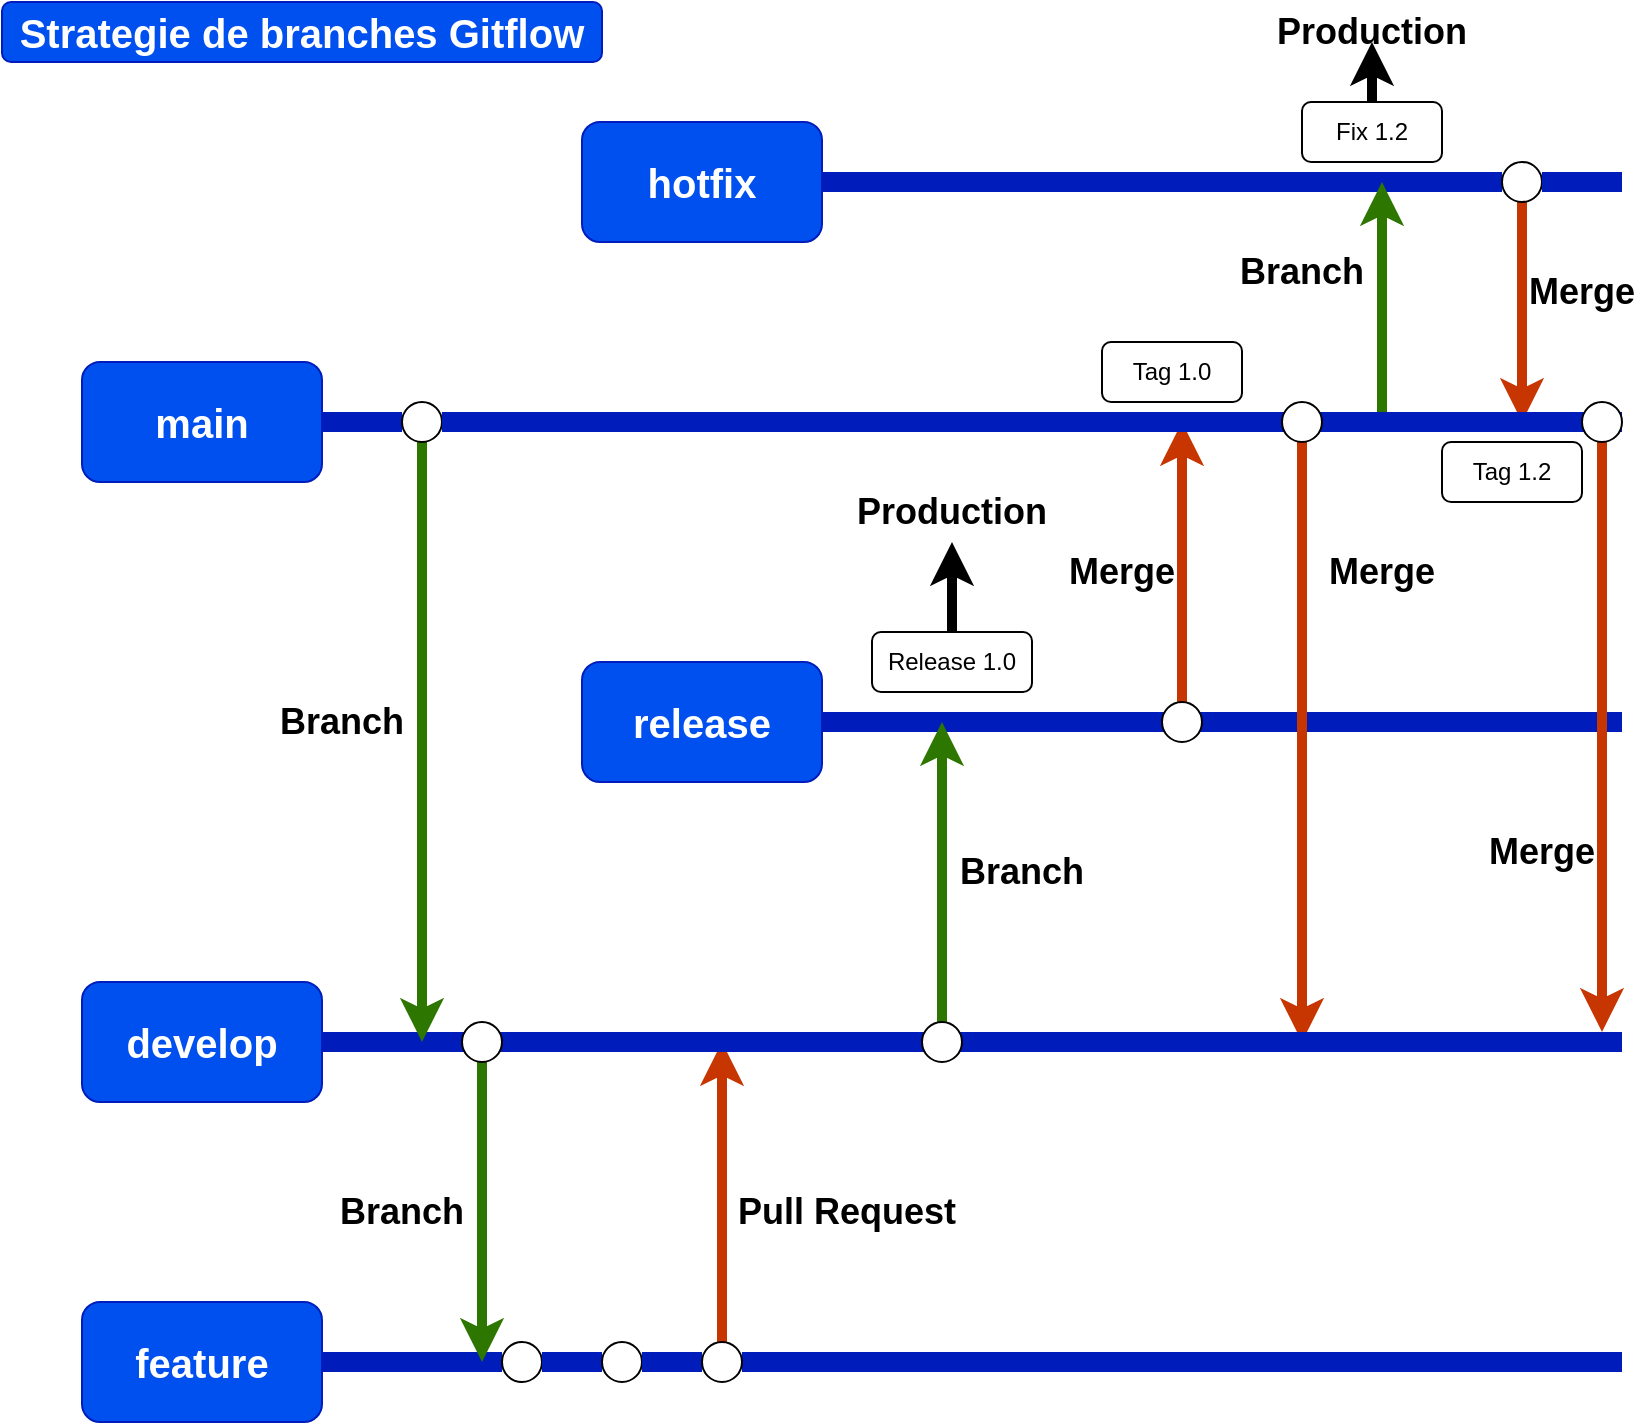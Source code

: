 <mxfile>
    <diagram id="3PKqEbrZAhHm8ldiFUMD" name="Page-1">
        <mxGraphModel dx="1065" dy="745" grid="1" gridSize="10" guides="1" tooltips="1" connect="1" arrows="1" fold="1" page="1" pageScale="1" pageWidth="850" pageHeight="1100" background="#ffffff" math="0" shadow="0">
            <root>
                <mxCell id="0"/>
                <mxCell id="1" parent="0"/>
                <mxCell id="2" value="" style="endArrow=none;html=1;fillColor=#0050ef;strokeColor=#001DBC;strokeWidth=10;startArrow=none;" edge="1" parent="1" source="58" target="3">
                    <mxGeometry width="50" height="50" relative="1" as="geometry">
                        <mxPoint x="810" y="90" as="sourcePoint"/>
                        <mxPoint x="810" as="targetPoint"/>
                    </mxGeometry>
                </mxCell>
                <mxCell id="3" value="hotfix" style="rounded=1;whiteSpace=wrap;html=1;fillColor=#0050ef;fontColor=#ffffff;strokeColor=#001DBC;fontSize=20;fontStyle=1" vertex="1" parent="1">
                    <mxGeometry x="290" y="60" width="120" height="60" as="geometry"/>
                </mxCell>
                <mxCell id="4" value="main" style="rounded=1;whiteSpace=wrap;html=1;fillColor=#0050ef;fontColor=#ffffff;strokeColor=#001DBC;fontSize=20;fontStyle=1" vertex="1" parent="1">
                    <mxGeometry x="40" y="180" width="120" height="60" as="geometry"/>
                </mxCell>
                <mxCell id="5" value="" style="endArrow=none;html=1;fillColor=#0050ef;strokeColor=#001DBC;strokeWidth=10;startArrow=none;" edge="1" target="4" parent="1" source="50">
                    <mxGeometry width="50" height="50" relative="1" as="geometry">
                        <mxPoint x="810" y="210" as="sourcePoint"/>
                        <mxPoint x="810" y="120" as="targetPoint"/>
                    </mxGeometry>
                </mxCell>
                <mxCell id="6" value="release" style="rounded=1;whiteSpace=wrap;html=1;fillColor=#0050ef;fontColor=#ffffff;strokeColor=#001DBC;fontSize=20;fontStyle=1" vertex="1" parent="1">
                    <mxGeometry x="290" y="330" width="120" height="60" as="geometry"/>
                </mxCell>
                <mxCell id="7" value="" style="endArrow=none;html=1;fillColor=#0050ef;strokeColor=#001DBC;strokeWidth=10;" edge="1" target="6" parent="1">
                    <mxGeometry width="50" height="50" relative="1" as="geometry">
                        <mxPoint x="810" y="360" as="sourcePoint"/>
                        <mxPoint x="810" y="280" as="targetPoint"/>
                    </mxGeometry>
                </mxCell>
                <mxCell id="8" value="develop" style="rounded=1;whiteSpace=wrap;html=1;fillColor=#0050ef;fontColor=#ffffff;strokeColor=#001DBC;fontSize=20;fontStyle=1" vertex="1" parent="1">
                    <mxGeometry x="40" y="490" width="120" height="60" as="geometry"/>
                </mxCell>
                <mxCell id="9" value="" style="endArrow=none;html=1;fillColor=#0050ef;strokeColor=#001DBC;strokeWidth=10;startArrow=none;" edge="1" target="8" parent="1" source="53">
                    <mxGeometry width="50" height="50" relative="1" as="geometry">
                        <mxPoint x="810" y="520" as="sourcePoint"/>
                        <mxPoint x="810" y="430" as="targetPoint"/>
                        <Array as="points"/>
                    </mxGeometry>
                </mxCell>
                <mxCell id="10" value="feature" style="rounded=1;whiteSpace=wrap;html=1;fillColor=#0050ef;fontColor=#ffffff;strokeColor=#001DBC;fontSize=20;fontStyle=1" vertex="1" parent="1">
                    <mxGeometry x="40" y="650" width="120" height="60" as="geometry"/>
                </mxCell>
                <mxCell id="11" value="" style="endArrow=none;html=1;strokeWidth=10;fillColor=#0050ef;strokeColor=#001DBC;startArrow=none;" edge="1" target="10" parent="1" source="43">
                    <mxGeometry width="50" height="50" relative="1" as="geometry">
                        <mxPoint x="810" y="680" as="sourcePoint"/>
                        <mxPoint x="800" y="590" as="targetPoint"/>
                    </mxGeometry>
                </mxCell>
                <mxCell id="12" value="Strategie de branches Gitflow" style="text;html=1;strokeColor=#001DBC;fillColor=#0050ef;align=center;verticalAlign=middle;whiteSpace=wrap;rounded=1;fontSize=20;fontColor=#ffffff;fontStyle=1" vertex="1" parent="1">
                    <mxGeometry width="300" height="30" as="geometry"/>
                </mxCell>
                <mxCell id="13" value="" style="endArrow=classic;html=1;fontSize=20;strokeWidth=5;strokeColor=#2D7600;fillColor=#60a917;" edge="1" parent="1">
                    <mxGeometry width="50" height="50" relative="1" as="geometry">
                        <mxPoint x="210" y="210" as="sourcePoint"/>
                        <mxPoint x="210" y="520" as="targetPoint"/>
                        <Array as="points">
                            <mxPoint x="210" y="410"/>
                        </Array>
                    </mxGeometry>
                </mxCell>
                <mxCell id="14" value="" style="endArrow=classic;html=1;fontSize=20;strokeColor=#2D7600;strokeWidth=5;fillColor=#60a917;startArrow=none;" edge="1" parent="1" source="48">
                    <mxGeometry width="50" height="50" relative="1" as="geometry">
                        <mxPoint x="240" y="520" as="sourcePoint"/>
                        <mxPoint x="240" y="680" as="targetPoint"/>
                        <Array as="points">
                            <mxPoint x="240" y="590"/>
                        </Array>
                    </mxGeometry>
                </mxCell>
                <mxCell id="15" value="" style="endArrow=classic;html=1;fontSize=20;strokeColor=#C73500;strokeWidth=5;fillColor=#fa6800;startArrow=none;" edge="1" parent="1" source="41">
                    <mxGeometry width="50" height="50" relative="1" as="geometry">
                        <mxPoint x="360" y="680" as="sourcePoint"/>
                        <mxPoint x="360" y="520" as="targetPoint"/>
                        <Array as="points"/>
                    </mxGeometry>
                </mxCell>
                <mxCell id="16" value="" style="endArrow=classic;html=1;fontSize=20;strokeColor=#2D7600;strokeWidth=5;fontColor=#00994D;fillColor=#60a917;" edge="1" parent="1">
                    <mxGeometry width="50" height="50" relative="1" as="geometry">
                        <mxPoint x="470" y="520" as="sourcePoint"/>
                        <mxPoint x="470" y="360" as="targetPoint"/>
                        <Array as="points"/>
                    </mxGeometry>
                </mxCell>
                <mxCell id="17" value="" style="endArrow=classic;html=1;fontSize=20;strokeColor=#C73500;strokeWidth=5;fillColor=#fa6800;" edge="1" parent="1">
                    <mxGeometry width="50" height="50" relative="1" as="geometry">
                        <mxPoint x="590" y="360" as="sourcePoint"/>
                        <mxPoint x="590" y="210" as="targetPoint"/>
                        <Array as="points"/>
                    </mxGeometry>
                </mxCell>
                <mxCell id="18" value="Release 1.0" style="rounded=1;whiteSpace=wrap;html=1;fontSize=12;" vertex="1" parent="1">
                    <mxGeometry x="435" y="315" width="80" height="30" as="geometry"/>
                </mxCell>
                <mxCell id="19" value="" style="endArrow=classic;html=1;fontSize=12;strokeColor=#000000;strokeWidth=5;exitX=0.5;exitY=0;exitDx=0;exitDy=0;entryX=0.5;entryY=1;entryDx=0;entryDy=0;" edge="1" parent="1" source="18" target="20">
                    <mxGeometry width="50" height="50" relative="1" as="geometry">
                        <mxPoint x="480" y="310" as="sourcePoint"/>
                        <mxPoint x="475" y="270" as="targetPoint"/>
                        <Array as="points"/>
                    </mxGeometry>
                </mxCell>
                <mxCell id="20" value="Production" style="text;html=1;strokeColor=none;fillColor=none;align=center;verticalAlign=middle;whiteSpace=wrap;rounded=0;fontSize=18;fontColor=#000000;fontStyle=1" vertex="1" parent="1">
                    <mxGeometry x="445" y="240" width="60" height="30" as="geometry"/>
                </mxCell>
                <mxCell id="21" value="Merge" style="text;html=1;strokeColor=none;fillColor=none;align=center;verticalAlign=middle;whiteSpace=wrap;rounded=0;fontSize=18;fontColor=#000000;fontStyle=1" vertex="1" parent="1">
                    <mxGeometry x="530" y="270" width="60" height="30" as="geometry"/>
                </mxCell>
                <mxCell id="22" value="Pull Request" style="text;html=1;strokeColor=none;fillColor=none;align=center;verticalAlign=middle;whiteSpace=wrap;rounded=0;fontSize=18;fontColor=#000000;fontStyle=1" vertex="1" parent="1">
                    <mxGeometry x="365" y="590" width="115" height="30" as="geometry"/>
                </mxCell>
                <mxCell id="23" value="Branch" style="text;html=1;strokeColor=none;fillColor=none;align=center;verticalAlign=middle;whiteSpace=wrap;rounded=0;fontSize=18;fontColor=#000000;fontStyle=1" vertex="1" parent="1">
                    <mxGeometry x="170" y="590" width="60" height="30" as="geometry"/>
                </mxCell>
                <mxCell id="24" value="Branch" style="text;html=1;align=center;verticalAlign=middle;whiteSpace=wrap;rounded=0;fontSize=18;fontStyle=1;fontColor=#000000;" vertex="1" parent="1">
                    <mxGeometry x="140" y="345" width="60" height="30" as="geometry"/>
                </mxCell>
                <mxCell id="25" value="Branch" style="text;html=1;strokeColor=none;fillColor=none;align=center;verticalAlign=middle;whiteSpace=wrap;rounded=0;fontSize=18;fontColor=#000000;fontStyle=1" vertex="1" parent="1">
                    <mxGeometry x="480" y="420" width="60" height="30" as="geometry"/>
                </mxCell>
                <mxCell id="26" value="" style="endArrow=classic;html=1;fontSize=20;strokeColor=#2D7600;strokeWidth=5;fillColor=#60a917;" edge="1" parent="1">
                    <mxGeometry width="50" height="50" relative="1" as="geometry">
                        <mxPoint x="690" y="210" as="sourcePoint"/>
                        <mxPoint x="690" y="90" as="targetPoint"/>
                        <Array as="points"/>
                    </mxGeometry>
                </mxCell>
                <mxCell id="27" value="" style="endArrow=classic;html=1;fontSize=20;strokeWidth=5;strokeColor=#C73500;fillColor=#fa6800;" edge="1" parent="1">
                    <mxGeometry width="50" height="50" relative="1" as="geometry">
                        <mxPoint x="650" y="210" as="sourcePoint"/>
                        <mxPoint x="650" y="520" as="targetPoint"/>
                        <Array as="points">
                            <mxPoint x="650" y="410"/>
                        </Array>
                    </mxGeometry>
                </mxCell>
                <mxCell id="28" value="Merge" style="text;html=1;strokeColor=none;fillColor=none;align=center;verticalAlign=middle;whiteSpace=wrap;rounded=0;fontSize=18;fontColor=#000000;fontStyle=1" vertex="1" parent="1">
                    <mxGeometry x="660" y="270" width="60" height="30" as="geometry"/>
                </mxCell>
                <mxCell id="29" value="Tag 1.0" style="rounded=1;whiteSpace=wrap;html=1;fontSize=12;" vertex="1" parent="1">
                    <mxGeometry x="550" y="170" width="70" height="30" as="geometry"/>
                </mxCell>
                <mxCell id="31" value="" style="endArrow=classic;html=1;fontSize=20;strokeWidth=5;strokeColor=#C73500;fillColor=#fa6800;" edge="1" parent="1">
                    <mxGeometry width="50" height="50" relative="1" as="geometry">
                        <mxPoint x="760" y="90" as="sourcePoint"/>
                        <mxPoint x="760" y="210" as="targetPoint"/>
                        <Array as="points"/>
                    </mxGeometry>
                </mxCell>
                <mxCell id="32" value="" style="endArrow=classic;html=1;fontSize=20;strokeWidth=5;strokeColor=#C73500;fillColor=#fa6800;" edge="1" parent="1">
                    <mxGeometry width="50" height="50" relative="1" as="geometry">
                        <mxPoint x="800" y="205" as="sourcePoint"/>
                        <mxPoint x="800" y="515" as="targetPoint"/>
                        <Array as="points">
                            <mxPoint x="800" y="295"/>
                            <mxPoint x="800" y="405"/>
                        </Array>
                    </mxGeometry>
                </mxCell>
                <mxCell id="33" value="Branch" style="text;html=1;strokeColor=none;fillColor=none;align=center;verticalAlign=middle;whiteSpace=wrap;rounded=0;fontSize=18;fontColor=#000000;fontStyle=1" vertex="1" parent="1">
                    <mxGeometry x="620" y="120" width="60" height="30" as="geometry"/>
                </mxCell>
                <mxCell id="34" value="Fix 1.2" style="rounded=1;whiteSpace=wrap;html=1;fontSize=12;" vertex="1" parent="1">
                    <mxGeometry x="650" y="50" width="70" height="30" as="geometry"/>
                </mxCell>
                <mxCell id="35" value="Tag 1.2" style="rounded=1;whiteSpace=wrap;html=1;fontSize=12;" vertex="1" parent="1">
                    <mxGeometry x="720" y="220" width="70" height="30" as="geometry"/>
                </mxCell>
                <mxCell id="37" value="" style="endArrow=classic;html=1;fontSize=12;strokeColor=#000000;strokeWidth=5;exitX=0.5;exitY=0;exitDx=0;exitDy=0;" edge="1" parent="1" source="34">
                    <mxGeometry width="50" height="50" relative="1" as="geometry">
                        <mxPoint x="485" y="325" as="sourcePoint"/>
                        <mxPoint x="685" y="20" as="targetPoint"/>
                        <Array as="points"/>
                    </mxGeometry>
                </mxCell>
                <mxCell id="38" value="Production" style="text;html=1;strokeColor=none;fillColor=none;align=center;verticalAlign=middle;whiteSpace=wrap;rounded=0;fontSize=18;fontColor=#000000;fontStyle=1" vertex="1" parent="1">
                    <mxGeometry x="655" width="60" height="30" as="geometry"/>
                </mxCell>
                <mxCell id="39" value="Merge" style="text;html=1;strokeColor=none;fillColor=none;align=center;verticalAlign=middle;whiteSpace=wrap;rounded=0;fontSize=18;fontColor=#000000;fontStyle=1" vertex="1" parent="1">
                    <mxGeometry x="740" y="410" width="60" height="30" as="geometry"/>
                </mxCell>
                <mxCell id="40" value="Merge" style="text;html=1;strokeColor=none;fillColor=none;align=center;verticalAlign=middle;whiteSpace=wrap;rounded=0;fontSize=18;fontColor=#000000;fontStyle=1" vertex="1" parent="1">
                    <mxGeometry x="760" y="130" width="60" height="30" as="geometry"/>
                </mxCell>
                <mxCell id="42" value="" style="ellipse;whiteSpace=wrap;html=1;aspect=fixed;fontSize=18;fontColor=#000000;" vertex="1" parent="1">
                    <mxGeometry x="290" y="690" as="geometry"/>
                </mxCell>
                <mxCell id="43" value="" style="ellipse;whiteSpace=wrap;html=1;aspect=fixed;fontSize=18;fontColor=#000000;" vertex="1" parent="1">
                    <mxGeometry x="250" y="670" width="20" height="20" as="geometry"/>
                </mxCell>
                <mxCell id="44" value="" style="endArrow=none;html=1;strokeWidth=10;fillColor=#0050ef;strokeColor=#001DBC;startArrow=none;" edge="1" parent="1" source="46" target="43">
                    <mxGeometry width="50" height="50" relative="1" as="geometry">
                        <mxPoint x="810" y="680" as="sourcePoint"/>
                        <mxPoint x="160" y="680" as="targetPoint"/>
                    </mxGeometry>
                </mxCell>
                <mxCell id="45" value="" style="endArrow=none;html=1;strokeWidth=10;fillColor=#0050ef;strokeColor=#001DBC;" edge="1" parent="1" target="41">
                    <mxGeometry width="50" height="50" relative="1" as="geometry">
                        <mxPoint x="810" y="680" as="sourcePoint"/>
                        <mxPoint x="270" y="680" as="targetPoint"/>
                    </mxGeometry>
                </mxCell>
                <mxCell id="46" value="" style="ellipse;whiteSpace=wrap;html=1;aspect=fixed;fontSize=18;fontColor=#000000;" vertex="1" parent="1">
                    <mxGeometry x="300" y="670" width="20" height="20" as="geometry"/>
                </mxCell>
                <mxCell id="47" value="" style="endArrow=none;html=1;strokeWidth=10;fillColor=#0050ef;strokeColor=#001DBC;startArrow=none;" edge="1" parent="1" source="41" target="46">
                    <mxGeometry width="50" height="50" relative="1" as="geometry">
                        <mxPoint x="320" y="680" as="sourcePoint"/>
                        <mxPoint x="270" y="680" as="targetPoint"/>
                    </mxGeometry>
                </mxCell>
                <mxCell id="49" value="" style="endArrow=none;html=1;fontSize=20;strokeColor=#2D7600;strokeWidth=5;fillColor=#60a917;" edge="1" parent="1" target="48">
                    <mxGeometry width="50" height="50" relative="1" as="geometry">
                        <mxPoint x="240" y="520" as="sourcePoint"/>
                        <mxPoint x="240" y="680" as="targetPoint"/>
                        <Array as="points"/>
                    </mxGeometry>
                </mxCell>
                <mxCell id="50" value="" style="ellipse;whiteSpace=wrap;html=1;aspect=fixed;fontSize=18;fontColor=#000000;" vertex="1" parent="1">
                    <mxGeometry x="200" y="200" width="20" height="20" as="geometry"/>
                </mxCell>
                <mxCell id="51" value="" style="endArrow=none;html=1;fillColor=#0050ef;strokeColor=#001DBC;strokeWidth=10;" edge="1" parent="1" target="50">
                    <mxGeometry width="50" height="50" relative="1" as="geometry">
                        <mxPoint x="810" y="210" as="sourcePoint"/>
                        <mxPoint x="160" y="210" as="targetPoint"/>
                    </mxGeometry>
                </mxCell>
                <mxCell id="41" value="" style="ellipse;whiteSpace=wrap;html=1;aspect=fixed;fontSize=18;fontColor=#000000;" vertex="1" parent="1">
                    <mxGeometry x="350" y="670" width="20" height="20" as="geometry"/>
                </mxCell>
                <mxCell id="52" value="" style="endArrow=none;html=1;fontSize=20;strokeColor=#C73500;strokeWidth=5;fillColor=#fa6800;" edge="1" parent="1" target="41">
                    <mxGeometry width="50" height="50" relative="1" as="geometry">
                        <mxPoint x="360" y="680" as="sourcePoint"/>
                        <mxPoint x="360" y="520" as="targetPoint"/>
                        <Array as="points"/>
                    </mxGeometry>
                </mxCell>
                <mxCell id="54" value="" style="endArrow=none;html=1;fillColor=#0050ef;strokeColor=#001DBC;strokeWidth=10;" edge="1" parent="1" target="53">
                    <mxGeometry width="50" height="50" relative="1" as="geometry">
                        <mxPoint x="810" y="520" as="sourcePoint"/>
                        <mxPoint x="160" y="520" as="targetPoint"/>
                        <Array as="points">
                            <mxPoint x="230" y="520"/>
                        </Array>
                    </mxGeometry>
                </mxCell>
                <mxCell id="53" value="" style="ellipse;whiteSpace=wrap;html=1;aspect=fixed;fontSize=18;fontColor=#000000;" vertex="1" parent="1">
                    <mxGeometry x="460" y="510" width="20" height="20" as="geometry"/>
                </mxCell>
                <mxCell id="56" value="" style="ellipse;whiteSpace=wrap;html=1;aspect=fixed;fontSize=18;fontColor=#000000;" vertex="1" parent="1">
                    <mxGeometry x="580" y="350" width="20" height="20" as="geometry"/>
                </mxCell>
                <mxCell id="48" value="" style="ellipse;whiteSpace=wrap;html=1;aspect=fixed;fontSize=18;fontColor=#000000;" vertex="1" parent="1">
                    <mxGeometry x="230" y="510" width="20" height="20" as="geometry"/>
                </mxCell>
                <mxCell id="57" value="" style="ellipse;whiteSpace=wrap;html=1;aspect=fixed;fontSize=18;fontColor=#000000;" vertex="1" parent="1">
                    <mxGeometry x="640" y="200" width="20" height="20" as="geometry"/>
                </mxCell>
                <mxCell id="58" value="" style="ellipse;whiteSpace=wrap;html=1;aspect=fixed;fontSize=18;fontColor=#000000;" vertex="1" parent="1">
                    <mxGeometry x="750" y="80" width="20" height="20" as="geometry"/>
                </mxCell>
                <mxCell id="59" value="" style="endArrow=none;html=1;fillColor=#0050ef;strokeColor=#001DBC;strokeWidth=10;" edge="1" parent="1" target="58">
                    <mxGeometry width="50" height="50" relative="1" as="geometry">
                        <mxPoint x="810" y="90" as="sourcePoint"/>
                        <mxPoint x="410" y="90" as="targetPoint"/>
                    </mxGeometry>
                </mxCell>
                <mxCell id="60" value="" style="ellipse;whiteSpace=wrap;html=1;aspect=fixed;fontSize=18;fontColor=#000000;" vertex="1" parent="1">
                    <mxGeometry x="790" y="200" width="20" height="20" as="geometry"/>
                </mxCell>
            </root>
        </mxGraphModel>
    </diagram>
</mxfile>